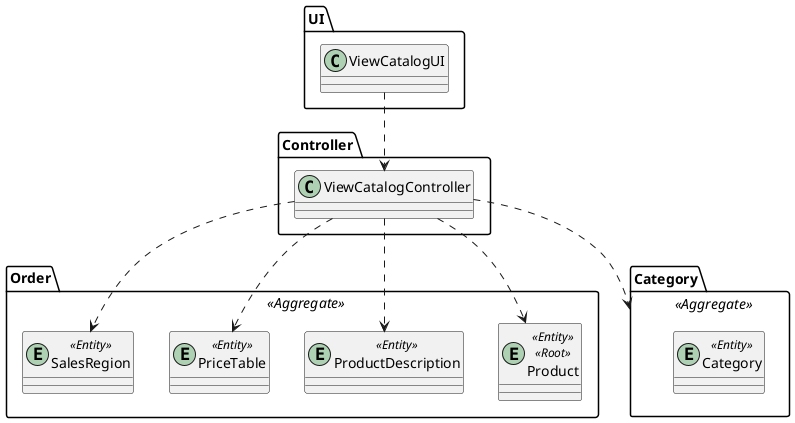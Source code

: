 @startuml
skinparam classAttributeIconSize 0

package UI {
class ViewCatalogUI {
}
}

package Controller{
class ViewCatalogController {

}
}

package Order <<Aggregate>>{

entity Product <<Entity>> <<Root>>
entity ProductDescription <<Entity>>
entity PriceTable <<Entity>>
entity SalesRegion <<Entity>>
}


package Category <<Aggregate>> {
    entity Category <<Entity>>

}

ViewCatalogUI ..> ViewCatalogController
ViewCatalogController ..> Category
ViewCatalogController ..>PriceTable
ViewCatalogController ..>ProductDescription

ViewCatalogController ..> Product

ViewCatalogController ..> SalesRegion


@enduml
